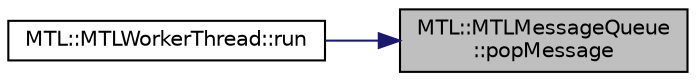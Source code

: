 digraph "MTL::MTLMessageQueue::popMessage"
{
 // LATEX_PDF_SIZE
  edge [fontname="Helvetica",fontsize="10",labelfontname="Helvetica",labelfontsize="10"];
  node [fontname="Helvetica",fontsize="10",shape=record];
  rankdir="RL";
  Node1 [label="MTL::MTLMessageQueue\l::popMessage",height=0.2,width=0.4,color="black", fillcolor="grey75", style="filled", fontcolor="black",tooltip="Get the next message from the queue."];
  Node1 -> Node2 [dir="back",color="midnightblue",fontsize="10",style="solid",fontname="Helvetica"];
  Node2 [label="MTL::MTLWorkerThread::run",height=0.2,width=0.4,color="black", fillcolor="white", style="filled",URL="$d9/dfb/classMTL_1_1MTLWorkerThread.html#a0067ca637c784cd496622182aa88783d",tooltip="Start the thread."];
}
